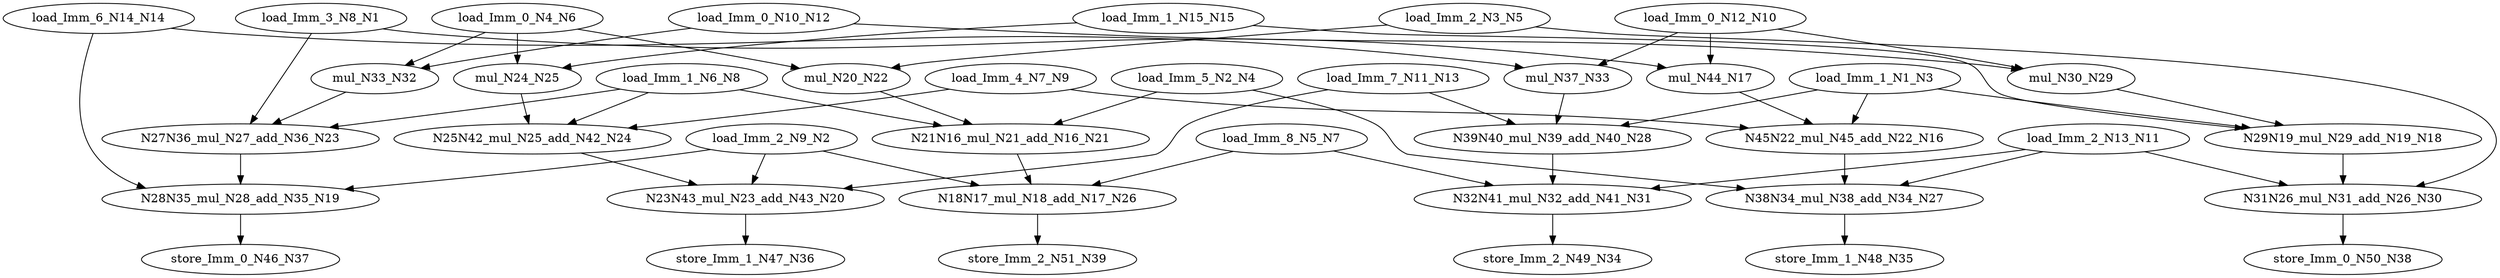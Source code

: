digraph graphname {
N29 [color="black", label="mul_N30_N29"];
N28 [color="black", label="N39N40_mul_N39_add_N40_N28"];
N23 [color="black", label="N27N36_mul_N27_add_N36_N23"];
N22 [color="black", label="mul_N20_N22"];
N21 [color="black", label="N21N16_mul_N21_add_N16_N21"];
N20 [color="black", label="N23N43_mul_N23_add_N43_N20"];
N27 [color="black", label="N38N34_mul_N38_add_N34_N27"];
N26 [color="black", label="N18N17_mul_N18_add_N17_N26"];
N25 [color="black", label="mul_N24_N25"];
N24 [color="black", label="N25N42_mul_N25_add_N42_N24"];
N8 [color="black", label="load_Imm_1_N6_N8"];
N9 [color="black", label="load_Imm_4_N7_N9"];
N1 [color="black", label="load_Imm_3_N8_N1"];
N2 [color="black", label="load_Imm_2_N9_N2"];
N3 [color="black", label="load_Imm_1_N1_N3"];
N4 [color="black", label="load_Imm_5_N2_N4"];
N5 [color="black", label="load_Imm_2_N3_N5"];
N6 [color="black", label="load_Imm_0_N4_N6"];
N7 [color="black", label="load_Imm_8_N5_N7"];
N12 [color="black", label="load_Imm_0_N10_N12"];
N13 [color="black", label="load_Imm_7_N11_N13"];
N10 [color="black", label="load_Imm_0_N12_N10"];
N11 [color="black", label="load_Imm_2_N13_N11"];
N16 [color="black", label="N45N22_mul_N45_add_N22_N16"];
N17 [color="black", label="mul_N44_N17"];
N14 [color="black", label="load_Imm_6_N14_N14"];
N15 [color="black", label="load_Imm_1_N15_N15"];
N18 [color="black", label="N29N19_mul_N29_add_N19_N18"];
N19 [color="black", label="N28N35_mul_N28_add_N35_N19"];
N38 [color="black", label="store_Imm_0_N50_N38"];
N39 [color="black", label="store_Imm_2_N51_N39"];
N30 [color="black", label="N31N26_mul_N31_add_N26_N30"];
N31 [color="black", label="N32N41_mul_N32_add_N41_N31"];
N32 [color="black", label="mul_N33_N32"];
N33 [color="black", label="mul_N37_N33"];
N34 [color="black", label="store_Imm_2_N49_N34"];
N35 [color="black", label="store_Imm_1_N48_N35"];
N36 [color="black", label="store_Imm_1_N47_N36"];
N37 [color="black", label="store_Imm_0_N46_N37"];
N29 -> N18;
N28 -> N31;
N23 -> N19;
N22 -> N21;
N21 -> N26;
N20 -> N36;
N27 -> N35;
N26 -> N39;
N25 -> N24;
N24 -> N20;
N8 -> N24;
N8 -> N23;
N8 -> N21;
N9 -> N24;
N9 -> N16;
N1 -> N23;
N1 -> N17;
N2 -> N20;
N2 -> N19;
N2 -> N26;
N3 -> N16;
N3 -> N28;
N3 -> N18;
N4 -> N21;
N4 -> N27;
N5 -> N22;
N5 -> N30;
N6 -> N32;
N6 -> N22;
N6 -> N25;
N7 -> N26;
N7 -> N31;
N12 -> N29;
N12 -> N32;
N13 -> N28;
N13 -> N20;
N10 -> N33;
N10 -> N29;
N10 -> N17;
N11 -> N31;
N11 -> N27;
N11 -> N30;
N16 -> N27;
N17 -> N16;
N14 -> N19;
N14 -> N33;
N15 -> N18;
N15 -> N25;
N18 -> N30;
N19 -> N37;
N30 -> N38;
N31 -> N34;
N32 -> N23;
N33 -> N28;
}
